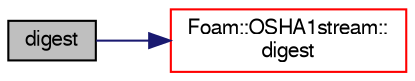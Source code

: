 digraph "digest"
{
  bgcolor="transparent";
  edge [fontname="FreeSans",fontsize="10",labelfontname="FreeSans",labelfontsize="10"];
  node [fontname="FreeSans",fontsize="10",shape=record];
  rankdir="LR";
  Node1 [label="digest",height=0.2,width=0.4,color="black", fillcolor="grey75", style="filled" fontcolor="black"];
  Node1 -> Node2 [color="midnightblue",fontsize="10",style="solid",fontname="FreeSans"];
  Node2 [label="Foam::OSHA1stream::\ldigest",height=0.2,width=0.4,color="red",URL="$a01684.html#accaac6f545b7e2a0b7815eefee071005",tooltip="Return SHA1::Digest for the data processed until now. "];
}

